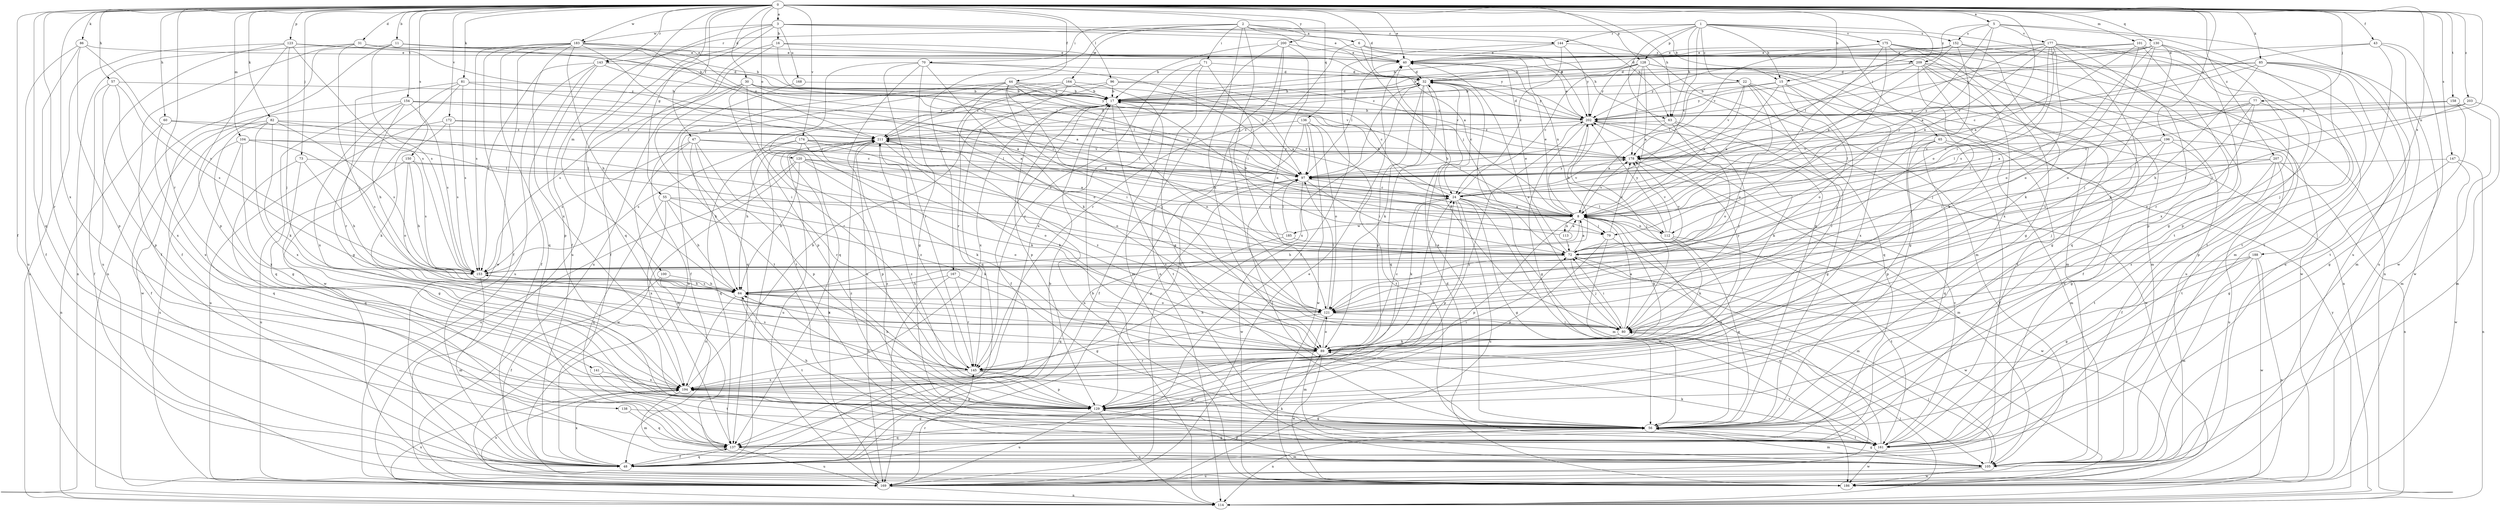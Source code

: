 strict digraph  {
0;
1;
2;
3;
5;
6;
8;
11;
15;
16;
17;
22;
24;
30;
31;
32;
40;
43;
44;
47;
48;
55;
56;
57;
60;
63;
64;
65;
70;
71;
72;
73;
77;
79;
80;
81;
82;
85;
86;
89;
96;
97;
100;
101;
104;
105;
112;
113;
114;
120;
121;
123;
128;
129;
130;
136;
137;
138;
141;
143;
144;
145;
147;
150;
152;
153;
154;
158;
161;
164;
167;
168;
169;
172;
174;
175;
177;
178;
183;
185;
186;
188;
194;
196;
200;
202;
203;
207;
209;
211;
0 -> 3  [label=a];
0 -> 5  [label=a];
0 -> 11  [label=b];
0 -> 15  [label=b];
0 -> 30  [label=d];
0 -> 31  [label=d];
0 -> 32  [label=d];
0 -> 40  [label=e];
0 -> 43  [label=f];
0 -> 44  [label=f];
0 -> 47  [label=f];
0 -> 48  [label=f];
0 -> 55  [label=g];
0 -> 57  [label=h];
0 -> 60  [label=h];
0 -> 63  [label=h];
0 -> 73  [label=j];
0 -> 77  [label=j];
0 -> 81  [label=k];
0 -> 82  [label=k];
0 -> 85  [label=k];
0 -> 86  [label=k];
0 -> 96  [label=l];
0 -> 100  [label=m];
0 -> 101  [label=m];
0 -> 104  [label=m];
0 -> 112  [label=n];
0 -> 120  [label=o];
0 -> 121  [label=o];
0 -> 123  [label=p];
0 -> 128  [label=p];
0 -> 130  [label=q];
0 -> 136  [label=q];
0 -> 137  [label=q];
0 -> 138  [label=r];
0 -> 141  [label=r];
0 -> 143  [label=r];
0 -> 147  [label=s];
0 -> 150  [label=s];
0 -> 154  [label=t];
0 -> 158  [label=t];
0 -> 172  [label=v];
0 -> 174  [label=v];
0 -> 183  [label=w];
0 -> 188  [label=x];
0 -> 194  [label=x];
0 -> 196  [label=y];
0 -> 200  [label=y];
0 -> 202  [label=y];
0 -> 203  [label=z];
0 -> 207  [label=z];
1 -> 15  [label=b];
1 -> 22  [label=c];
1 -> 24  [label=c];
1 -> 56  [label=g];
1 -> 63  [label=h];
1 -> 65  [label=i];
1 -> 128  [label=p];
1 -> 143  [label=r];
1 -> 144  [label=r];
1 -> 152  [label=s];
1 -> 161  [label=t];
1 -> 175  [label=v];
2 -> 6  [label=a];
2 -> 8  [label=a];
2 -> 15  [label=b];
2 -> 70  [label=i];
2 -> 71  [label=i];
2 -> 79  [label=j];
2 -> 89  [label=k];
2 -> 144  [label=r];
2 -> 164  [label=u];
2 -> 167  [label=u];
3 -> 16  [label=b];
3 -> 40  [label=e];
3 -> 48  [label=f];
3 -> 63  [label=h];
3 -> 137  [label=q];
3 -> 168  [label=u];
3 -> 169  [label=u];
3 -> 183  [label=w];
3 -> 202  [label=y];
5 -> 8  [label=a];
5 -> 56  [label=g];
5 -> 79  [label=j];
5 -> 152  [label=s];
5 -> 169  [label=u];
5 -> 177  [label=v];
5 -> 209  [label=z];
6 -> 63  [label=h];
6 -> 79  [label=j];
6 -> 112  [label=n];
6 -> 145  [label=r];
6 -> 209  [label=z];
8 -> 17  [label=b];
8 -> 40  [label=e];
8 -> 64  [label=h];
8 -> 79  [label=j];
8 -> 89  [label=k];
8 -> 112  [label=n];
8 -> 113  [label=n];
8 -> 129  [label=p];
8 -> 178  [label=v];
8 -> 185  [label=w];
8 -> 186  [label=w];
8 -> 202  [label=y];
11 -> 17  [label=b];
11 -> 40  [label=e];
11 -> 48  [label=f];
11 -> 97  [label=l];
11 -> 114  [label=n];
11 -> 153  [label=s];
15 -> 8  [label=a];
15 -> 17  [label=b];
15 -> 80  [label=j];
15 -> 121  [label=o];
15 -> 194  [label=x];
15 -> 202  [label=y];
16 -> 40  [label=e];
16 -> 48  [label=f];
16 -> 97  [label=l];
16 -> 169  [label=u];
16 -> 202  [label=y];
17 -> 32  [label=d];
17 -> 48  [label=f];
17 -> 114  [label=n];
17 -> 121  [label=o];
17 -> 129  [label=p];
17 -> 161  [label=t];
17 -> 194  [label=x];
17 -> 202  [label=y];
22 -> 8  [label=a];
22 -> 17  [label=b];
22 -> 48  [label=f];
22 -> 97  [label=l];
22 -> 121  [label=o];
22 -> 145  [label=r];
22 -> 161  [label=t];
22 -> 178  [label=v];
24 -> 8  [label=a];
24 -> 17  [label=b];
24 -> 56  [label=g];
24 -> 89  [label=k];
24 -> 105  [label=m];
24 -> 129  [label=p];
24 -> 169  [label=u];
24 -> 178  [label=v];
24 -> 186  [label=w];
30 -> 17  [label=b];
30 -> 97  [label=l];
30 -> 129  [label=p];
30 -> 145  [label=r];
30 -> 153  [label=s];
30 -> 161  [label=t];
30 -> 178  [label=v];
30 -> 202  [label=y];
31 -> 17  [label=b];
31 -> 40  [label=e];
31 -> 48  [label=f];
31 -> 80  [label=j];
31 -> 114  [label=n];
32 -> 17  [label=b];
32 -> 24  [label=c];
32 -> 72  [label=i];
32 -> 89  [label=k];
32 -> 97  [label=l];
32 -> 129  [label=p];
32 -> 137  [label=q];
32 -> 194  [label=x];
32 -> 202  [label=y];
40 -> 32  [label=d];
40 -> 97  [label=l];
43 -> 24  [label=c];
43 -> 40  [label=e];
43 -> 161  [label=t];
43 -> 169  [label=u];
43 -> 186  [label=w];
44 -> 8  [label=a];
44 -> 17  [label=b];
44 -> 24  [label=c];
44 -> 48  [label=f];
44 -> 72  [label=i];
44 -> 80  [label=j];
44 -> 97  [label=l];
44 -> 121  [label=o];
44 -> 137  [label=q];
47 -> 64  [label=h];
47 -> 97  [label=l];
47 -> 105  [label=m];
47 -> 129  [label=p];
47 -> 145  [label=r];
47 -> 153  [label=s];
47 -> 178  [label=v];
48 -> 17  [label=b];
48 -> 89  [label=k];
48 -> 137  [label=q];
48 -> 194  [label=x];
48 -> 211  [label=z];
55 -> 8  [label=a];
55 -> 64  [label=h];
55 -> 89  [label=k];
55 -> 121  [label=o];
55 -> 137  [label=q];
55 -> 194  [label=x];
56 -> 8  [label=a];
56 -> 40  [label=e];
56 -> 64  [label=h];
56 -> 97  [label=l];
56 -> 105  [label=m];
56 -> 114  [label=n];
56 -> 137  [label=q];
56 -> 161  [label=t];
56 -> 211  [label=z];
57 -> 17  [label=b];
57 -> 48  [label=f];
57 -> 129  [label=p];
57 -> 153  [label=s];
57 -> 194  [label=x];
60 -> 24  [label=c];
60 -> 114  [label=n];
60 -> 194  [label=x];
60 -> 211  [label=z];
63 -> 8  [label=a];
63 -> 56  [label=g];
63 -> 80  [label=j];
63 -> 121  [label=o];
63 -> 211  [label=z];
64 -> 121  [label=o];
64 -> 153  [label=s];
64 -> 161  [label=t];
64 -> 194  [label=x];
65 -> 48  [label=f];
65 -> 97  [label=l];
65 -> 105  [label=m];
65 -> 129  [label=p];
65 -> 137  [label=q];
65 -> 178  [label=v];
70 -> 32  [label=d];
70 -> 56  [label=g];
70 -> 89  [label=k];
70 -> 97  [label=l];
70 -> 137  [label=q];
70 -> 145  [label=r];
70 -> 169  [label=u];
71 -> 32  [label=d];
71 -> 56  [label=g];
71 -> 72  [label=i];
71 -> 145  [label=r];
71 -> 194  [label=x];
72 -> 8  [label=a];
72 -> 40  [label=e];
72 -> 80  [label=j];
72 -> 153  [label=s];
72 -> 178  [label=v];
72 -> 186  [label=w];
73 -> 56  [label=g];
73 -> 64  [label=h];
73 -> 97  [label=l];
73 -> 137  [label=q];
77 -> 8  [label=a];
77 -> 24  [label=c];
77 -> 72  [label=i];
77 -> 121  [label=o];
77 -> 129  [label=p];
77 -> 202  [label=y];
79 -> 105  [label=m];
79 -> 129  [label=p];
79 -> 169  [label=u];
79 -> 178  [label=v];
80 -> 8  [label=a];
80 -> 32  [label=d];
80 -> 40  [label=e];
80 -> 64  [label=h];
80 -> 72  [label=i];
80 -> 89  [label=k];
81 -> 8  [label=a];
81 -> 17  [label=b];
81 -> 56  [label=g];
81 -> 145  [label=r];
81 -> 153  [label=s];
81 -> 186  [label=w];
82 -> 48  [label=f];
82 -> 56  [label=g];
82 -> 72  [label=i];
82 -> 89  [label=k];
82 -> 153  [label=s];
82 -> 194  [label=x];
82 -> 211  [label=z];
85 -> 17  [label=b];
85 -> 32  [label=d];
85 -> 64  [label=h];
85 -> 80  [label=j];
85 -> 105  [label=m];
85 -> 161  [label=t];
85 -> 178  [label=v];
85 -> 186  [label=w];
86 -> 40  [label=e];
86 -> 48  [label=f];
86 -> 129  [label=p];
86 -> 153  [label=s];
86 -> 169  [label=u];
89 -> 24  [label=c];
89 -> 121  [label=o];
89 -> 145  [label=r];
89 -> 161  [label=t];
89 -> 186  [label=w];
89 -> 202  [label=y];
89 -> 211  [label=z];
96 -> 17  [label=b];
96 -> 24  [label=c];
96 -> 161  [label=t];
96 -> 178  [label=v];
96 -> 211  [label=z];
97 -> 24  [label=c];
97 -> 48  [label=f];
97 -> 72  [label=i];
97 -> 129  [label=p];
97 -> 186  [label=w];
100 -> 48  [label=f];
100 -> 64  [label=h];
100 -> 89  [label=k];
101 -> 8  [label=a];
101 -> 17  [label=b];
101 -> 40  [label=e];
101 -> 121  [label=o];
101 -> 129  [label=p];
101 -> 161  [label=t];
104 -> 72  [label=i];
104 -> 137  [label=q];
104 -> 153  [label=s];
104 -> 169  [label=u];
104 -> 178  [label=v];
104 -> 194  [label=x];
105 -> 56  [label=g];
105 -> 80  [label=j];
105 -> 129  [label=p];
105 -> 169  [label=u];
105 -> 186  [label=w];
112 -> 56  [label=g];
112 -> 89  [label=k];
112 -> 97  [label=l];
112 -> 161  [label=t];
112 -> 178  [label=v];
112 -> 202  [label=y];
113 -> 8  [label=a];
113 -> 17  [label=b];
113 -> 72  [label=i];
114 -> 80  [label=j];
114 -> 194  [label=x];
114 -> 202  [label=y];
120 -> 8  [label=a];
120 -> 64  [label=h];
120 -> 89  [label=k];
120 -> 97  [label=l];
120 -> 121  [label=o];
120 -> 169  [label=u];
120 -> 186  [label=w];
121 -> 80  [label=j];
121 -> 97  [label=l];
121 -> 105  [label=m];
121 -> 145  [label=r];
123 -> 40  [label=e];
123 -> 80  [label=j];
123 -> 114  [label=n];
123 -> 129  [label=p];
123 -> 153  [label=s];
123 -> 169  [label=u];
123 -> 211  [label=z];
128 -> 8  [label=a];
128 -> 24  [label=c];
128 -> 32  [label=d];
128 -> 56  [label=g];
128 -> 64  [label=h];
128 -> 105  [label=m];
128 -> 114  [label=n];
128 -> 137  [label=q];
128 -> 178  [label=v];
128 -> 202  [label=y];
129 -> 24  [label=c];
129 -> 56  [label=g];
129 -> 64  [label=h];
129 -> 114  [label=n];
129 -> 169  [label=u];
129 -> 194  [label=x];
129 -> 202  [label=y];
129 -> 211  [label=z];
130 -> 32  [label=d];
130 -> 40  [label=e];
130 -> 72  [label=i];
130 -> 80  [label=j];
130 -> 121  [label=o];
130 -> 129  [label=p];
130 -> 194  [label=x];
130 -> 202  [label=y];
136 -> 48  [label=f];
136 -> 97  [label=l];
136 -> 121  [label=o];
136 -> 161  [label=t];
136 -> 186  [label=w];
136 -> 211  [label=z];
137 -> 48  [label=f];
137 -> 56  [label=g];
137 -> 105  [label=m];
137 -> 169  [label=u];
138 -> 56  [label=g];
138 -> 137  [label=q];
141 -> 161  [label=t];
141 -> 194  [label=x];
143 -> 8  [label=a];
143 -> 32  [label=d];
143 -> 48  [label=f];
143 -> 129  [label=p];
143 -> 153  [label=s];
143 -> 169  [label=u];
144 -> 24  [label=c];
144 -> 40  [label=e];
144 -> 48  [label=f];
144 -> 105  [label=m];
144 -> 202  [label=y];
145 -> 24  [label=c];
145 -> 56  [label=g];
145 -> 64  [label=h];
145 -> 129  [label=p];
145 -> 153  [label=s];
145 -> 194  [label=x];
145 -> 211  [label=z];
147 -> 56  [label=g];
147 -> 97  [label=l];
147 -> 114  [label=n];
147 -> 186  [label=w];
150 -> 64  [label=h];
150 -> 97  [label=l];
150 -> 121  [label=o];
150 -> 153  [label=s];
150 -> 169  [label=u];
152 -> 8  [label=a];
152 -> 40  [label=e];
152 -> 72  [label=i];
152 -> 89  [label=k];
152 -> 97  [label=l];
152 -> 105  [label=m];
153 -> 64  [label=h];
153 -> 105  [label=m];
154 -> 8  [label=a];
154 -> 24  [label=c];
154 -> 64  [label=h];
154 -> 137  [label=q];
154 -> 153  [label=s];
154 -> 186  [label=w];
154 -> 194  [label=x];
154 -> 202  [label=y];
158 -> 56  [label=g];
158 -> 105  [label=m];
158 -> 178  [label=v];
158 -> 202  [label=y];
161 -> 72  [label=i];
161 -> 89  [label=k];
161 -> 178  [label=v];
161 -> 186  [label=w];
161 -> 211  [label=z];
164 -> 17  [label=b];
164 -> 105  [label=m];
164 -> 137  [label=q];
164 -> 145  [label=r];
164 -> 211  [label=z];
167 -> 56  [label=g];
167 -> 64  [label=h];
167 -> 145  [label=r];
167 -> 169  [label=u];
168 -> 17  [label=b];
168 -> 186  [label=w];
169 -> 40  [label=e];
169 -> 114  [label=n];
169 -> 145  [label=r];
169 -> 194  [label=x];
169 -> 211  [label=z];
172 -> 89  [label=k];
172 -> 153  [label=s];
172 -> 169  [label=u];
172 -> 178  [label=v];
172 -> 211  [label=z];
174 -> 89  [label=k];
174 -> 97  [label=l];
174 -> 121  [label=o];
174 -> 129  [label=p];
174 -> 137  [label=q];
174 -> 153  [label=s];
174 -> 178  [label=v];
175 -> 8  [label=a];
175 -> 40  [label=e];
175 -> 56  [label=g];
175 -> 72  [label=i];
175 -> 114  [label=n];
175 -> 137  [label=q];
175 -> 178  [label=v];
175 -> 194  [label=x];
177 -> 8  [label=a];
177 -> 17  [label=b];
177 -> 40  [label=e];
177 -> 72  [label=i];
177 -> 89  [label=k];
177 -> 97  [label=l];
177 -> 121  [label=o];
177 -> 145  [label=r];
177 -> 153  [label=s];
177 -> 161  [label=t];
177 -> 169  [label=u];
178 -> 97  [label=l];
178 -> 105  [label=m];
183 -> 8  [label=a];
183 -> 40  [label=e];
183 -> 48  [label=f];
183 -> 64  [label=h];
183 -> 72  [label=i];
183 -> 137  [label=q];
183 -> 153  [label=s];
183 -> 186  [label=w];
183 -> 194  [label=x];
183 -> 211  [label=z];
185 -> 72  [label=i];
185 -> 97  [label=l];
185 -> 137  [label=q];
185 -> 211  [label=z];
186 -> 17  [label=b];
186 -> 32  [label=d];
188 -> 56  [label=g];
188 -> 105  [label=m];
188 -> 114  [label=n];
188 -> 121  [label=o];
188 -> 153  [label=s];
188 -> 186  [label=w];
194 -> 17  [label=b];
194 -> 72  [label=i];
194 -> 105  [label=m];
194 -> 129  [label=p];
196 -> 56  [label=g];
196 -> 80  [label=j];
196 -> 97  [label=l];
196 -> 153  [label=s];
196 -> 161  [label=t];
196 -> 178  [label=v];
200 -> 17  [label=b];
200 -> 40  [label=e];
200 -> 80  [label=j];
200 -> 114  [label=n];
200 -> 121  [label=o];
200 -> 169  [label=u];
202 -> 17  [label=b];
202 -> 32  [label=d];
202 -> 40  [label=e];
202 -> 56  [label=g];
202 -> 80  [label=j];
202 -> 89  [label=k];
202 -> 186  [label=w];
202 -> 211  [label=z];
203 -> 24  [label=c];
203 -> 72  [label=i];
203 -> 105  [label=m];
203 -> 202  [label=y];
207 -> 48  [label=f];
207 -> 72  [label=i];
207 -> 97  [label=l];
207 -> 114  [label=n];
207 -> 161  [label=t];
207 -> 169  [label=u];
209 -> 32  [label=d];
209 -> 56  [label=g];
209 -> 80  [label=j];
209 -> 89  [label=k];
209 -> 105  [label=m];
209 -> 169  [label=u];
209 -> 178  [label=v];
209 -> 186  [label=w];
209 -> 202  [label=y];
209 -> 211  [label=z];
211 -> 32  [label=d];
211 -> 64  [label=h];
211 -> 72  [label=i];
211 -> 89  [label=k];
211 -> 169  [label=u];
211 -> 178  [label=v];
}
